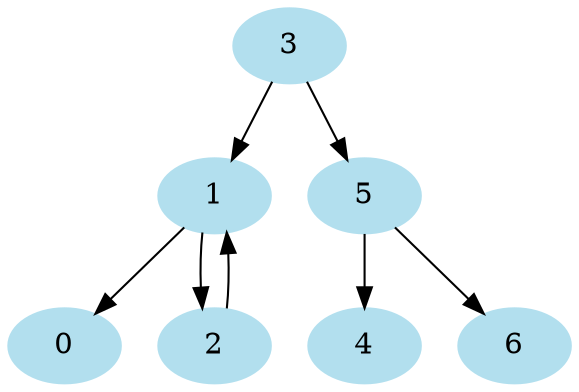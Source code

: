 digraph Tree {
node [color=lightblue2, style=filled];
"3"
"3" -> "1"
"1"
"1" -> "0"
"0"
"1" -> "2"
"2"
"2" -> "1"
"1"
"3" -> "5"
"5"
"5" -> "4"
"4"
"5" -> "6"
"6"
}
